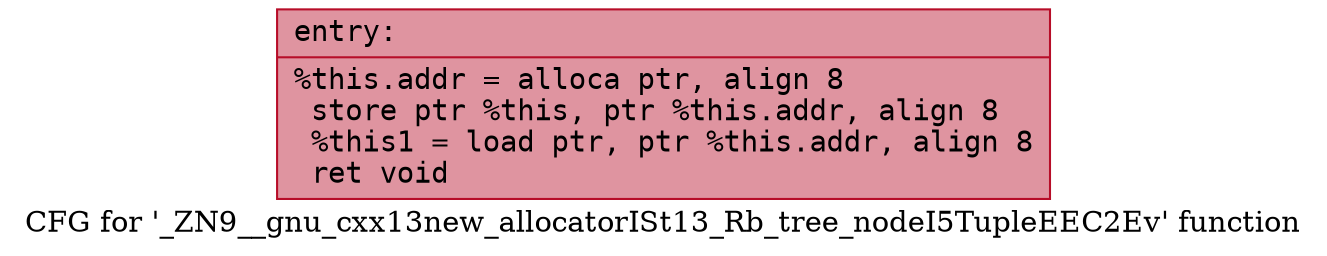 digraph "CFG for '_ZN9__gnu_cxx13new_allocatorISt13_Rb_tree_nodeI5TupleEEC2Ev' function" {
	label="CFG for '_ZN9__gnu_cxx13new_allocatorISt13_Rb_tree_nodeI5TupleEEC2Ev' function";

	Node0x55dab47c6ef0 [shape=record,color="#b70d28ff", style=filled, fillcolor="#b70d2870" fontname="Courier",label="{entry:\l|  %this.addr = alloca ptr, align 8\l  store ptr %this, ptr %this.addr, align 8\l  %this1 = load ptr, ptr %this.addr, align 8\l  ret void\l}"];
}
